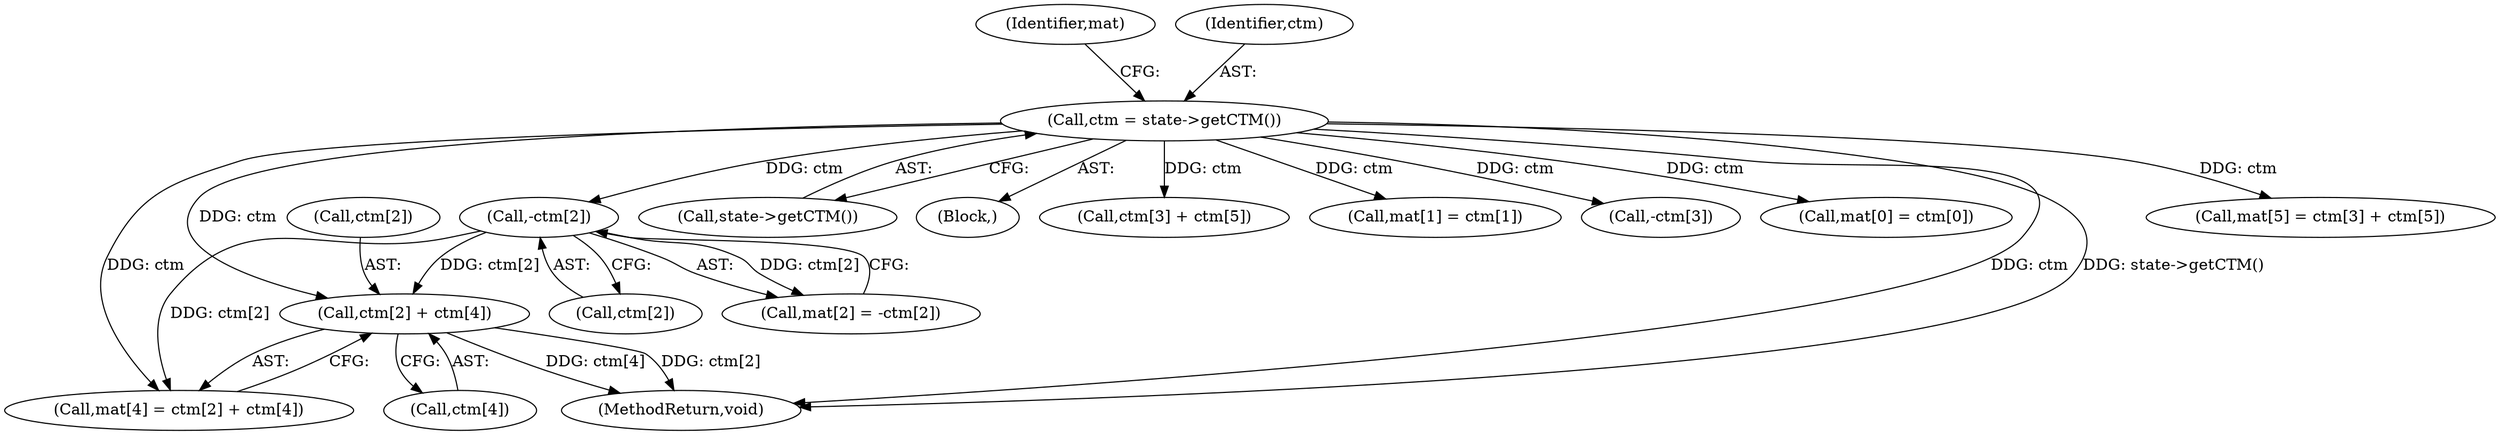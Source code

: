 digraph "0_poppler_7b2d314a61fd0e12f47c62996cb49ec0d1ba747a_11@pointer" {
"1000316" [label="(Call,ctm[2] + ctm[4])"];
"1000279" [label="(Call,ctm = state->getCTM())"];
"1000300" [label="(Call,-ctm[2])"];
"1000312" [label="(Call,mat[4] = ctm[2] + ctm[4])"];
"1000300" [label="(Call,-ctm[2])"];
"1000281" [label="(Call,state->getCTM())"];
"1000176" [label="(Block,)"];
"1000284" [label="(Identifier,mat)"];
"1000320" [label="(Call,ctm[4])"];
"1000327" [label="(Call,ctm[3] + ctm[5])"];
"1000289" [label="(Call,mat[1] = ctm[1])"];
"1000296" [label="(Call,mat[2] = -ctm[2])"];
"1000308" [label="(Call,-ctm[3])"];
"1000301" [label="(Call,ctm[2])"];
"1000317" [label="(Call,ctm[2])"];
"1000279" [label="(Call,ctm = state->getCTM())"];
"1000282" [label="(Call,mat[0] = ctm[0])"];
"1000700" [label="(MethodReturn,void)"];
"1000323" [label="(Call,mat[5] = ctm[3] + ctm[5])"];
"1000316" [label="(Call,ctm[2] + ctm[4])"];
"1000280" [label="(Identifier,ctm)"];
"1000316" -> "1000312"  [label="AST: "];
"1000316" -> "1000320"  [label="CFG: "];
"1000317" -> "1000316"  [label="AST: "];
"1000320" -> "1000316"  [label="AST: "];
"1000312" -> "1000316"  [label="CFG: "];
"1000316" -> "1000700"  [label="DDG: ctm[4]"];
"1000316" -> "1000700"  [label="DDG: ctm[2]"];
"1000279" -> "1000316"  [label="DDG: ctm"];
"1000300" -> "1000316"  [label="DDG: ctm[2]"];
"1000279" -> "1000176"  [label="AST: "];
"1000279" -> "1000281"  [label="CFG: "];
"1000280" -> "1000279"  [label="AST: "];
"1000281" -> "1000279"  [label="AST: "];
"1000284" -> "1000279"  [label="CFG: "];
"1000279" -> "1000700"  [label="DDG: ctm"];
"1000279" -> "1000700"  [label="DDG: state->getCTM()"];
"1000279" -> "1000282"  [label="DDG: ctm"];
"1000279" -> "1000289"  [label="DDG: ctm"];
"1000279" -> "1000300"  [label="DDG: ctm"];
"1000279" -> "1000308"  [label="DDG: ctm"];
"1000279" -> "1000312"  [label="DDG: ctm"];
"1000279" -> "1000323"  [label="DDG: ctm"];
"1000279" -> "1000327"  [label="DDG: ctm"];
"1000300" -> "1000296"  [label="AST: "];
"1000300" -> "1000301"  [label="CFG: "];
"1000301" -> "1000300"  [label="AST: "];
"1000296" -> "1000300"  [label="CFG: "];
"1000300" -> "1000296"  [label="DDG: ctm[2]"];
"1000300" -> "1000312"  [label="DDG: ctm[2]"];
}
